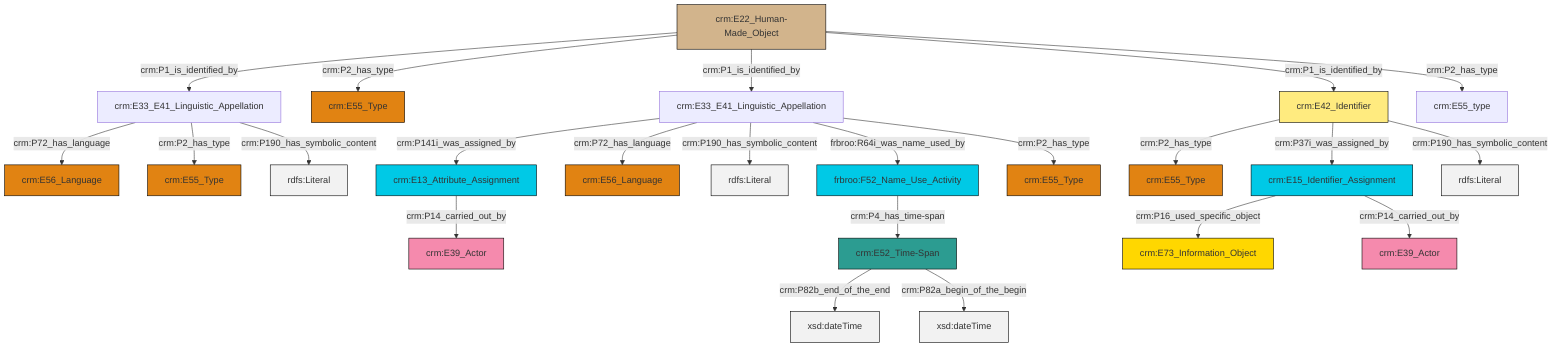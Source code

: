 graph TD
classDef Literal fill:#f2f2f2,stroke:#000000;
classDef CRM_Entity fill:#FFFFFF,stroke:#000000;
classDef Temporal_Entity fill:#00C9E6, stroke:#000000;
classDef Type fill:#E18312, stroke:#000000;
classDef Time-Span fill:#2C9C91, stroke:#000000;
classDef Appellation fill:#FFEB7F, stroke:#000000;
classDef Place fill:#008836, stroke:#000000;
classDef Persistent_Item fill:#B266B2, stroke:#000000;
classDef Conceptual_Object fill:#FFD700, stroke:#000000;
classDef Physical_Thing fill:#D2B48C, stroke:#000000;
classDef Actor fill:#f58aad, stroke:#000000;
classDef PC_Classes fill:#4ce600, stroke:#000000;
classDef Multi fill:#cccccc,stroke:#000000;

0["crm:E22_Human-Made_Object"]:::Physical_Thing -->|crm:P1_is_identified_by| 1["crm:E33_E41_Linguistic_Appellation"]:::Default
2["crm:E33_E41_Linguistic_Appellation"]:::Default -->|crm:P141i_was_assigned_by| 3["crm:E13_Attribute_Assignment"]:::Temporal_Entity
4["crm:E42_Identifier"]:::Appellation -->|crm:P2_has_type| 5["crm:E55_Type"]:::Type
4["crm:E42_Identifier"]:::Appellation -->|crm:P37i_was_assigned_by| 10["crm:E15_Identifier_Assignment"]:::Temporal_Entity
16["crm:E52_Time-Span"]:::Time-Span -->|crm:P82b_end_of_the_end| 18[xsd:dateTime]:::Literal
2["crm:E33_E41_Linguistic_Appellation"]:::Default -->|crm:P72_has_language| 8["crm:E56_Language"]:::Type
22["frbroo:F52_Name_Use_Activity"]:::Temporal_Entity -->|crm:P4_has_time-span| 16["crm:E52_Time-Span"]:::Time-Span
0["crm:E22_Human-Made_Object"]:::Physical_Thing -->|crm:P2_has_type| 14["crm:E55_Type"]:::Type
1["crm:E33_E41_Linguistic_Appellation"]:::Default -->|crm:P72_has_language| 25["crm:E56_Language"]:::Type
1["crm:E33_E41_Linguistic_Appellation"]:::Default -->|crm:P2_has_type| 6["crm:E55_Type"]:::Type
1["crm:E33_E41_Linguistic_Appellation"]:::Default -->|crm:P190_has_symbolic_content| 26[rdfs:Literal]:::Literal
3["crm:E13_Attribute_Assignment"]:::Temporal_Entity -->|crm:P14_carried_out_by| 23["crm:E39_Actor"]:::Actor
4["crm:E42_Identifier"]:::Appellation -->|crm:P190_has_symbolic_content| 29[rdfs:Literal]:::Literal
10["crm:E15_Identifier_Assignment"]:::Temporal_Entity -->|crm:P16_used_specific_object| 35["crm:E73_Information_Object"]:::Conceptual_Object
0["crm:E22_Human-Made_Object"]:::Physical_Thing -->|crm:P1_is_identified_by| 2["crm:E33_E41_Linguistic_Appellation"]:::Default
10["crm:E15_Identifier_Assignment"]:::Temporal_Entity -->|crm:P14_carried_out_by| 20["crm:E39_Actor"]:::Actor
0["crm:E22_Human-Made_Object"]:::Physical_Thing -->|crm:P1_is_identified_by| 4["crm:E42_Identifier"]:::Appellation
16["crm:E52_Time-Span"]:::Time-Span -->|crm:P82a_begin_of_the_begin| 37[xsd:dateTime]:::Literal
0["crm:E22_Human-Made_Object"]:::Physical_Thing -->|crm:P2_has_type| 31["crm:E55_type"]:::Default
2["crm:E33_E41_Linguistic_Appellation"]:::Default -->|crm:P190_has_symbolic_content| 38[rdfs:Literal]:::Literal
2["crm:E33_E41_Linguistic_Appellation"]:::Default -->|frbroo:R64i_was_name_used_by| 22["frbroo:F52_Name_Use_Activity"]:::Temporal_Entity
2["crm:E33_E41_Linguistic_Appellation"]:::Default -->|crm:P2_has_type| 33["crm:E55_Type"]:::Type